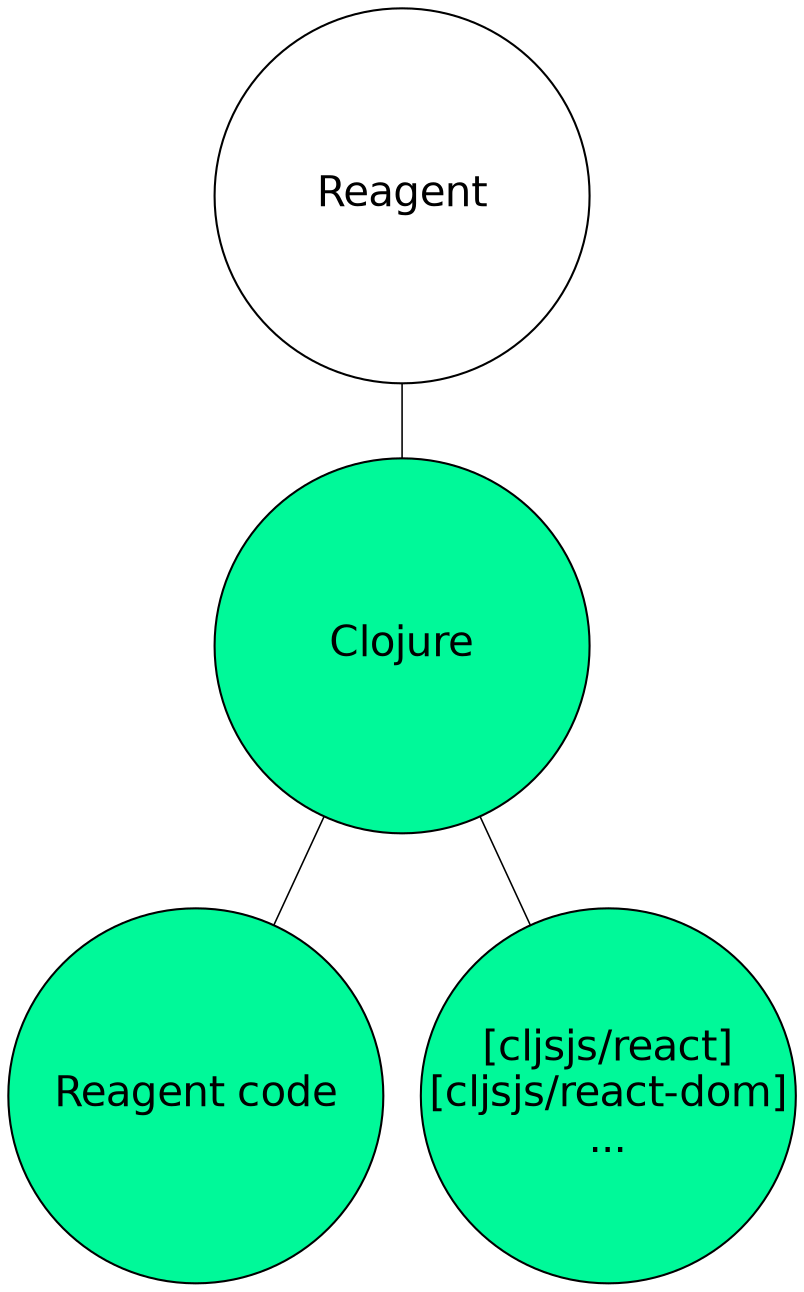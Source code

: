 graph g {
    bgcolor=transparent # RGBA (with alpha)
        splines=true # use splines for edges, if needed to avoid overlap
        overlap=scale # (try to) stretch everything if edges overlap

        node [shape=circle,
                fixedsize=true,
                 width=2.5, # relative to the underlying coordinate grid?
                 color="black", # node border color (X11 or HTML colors)
                 fillcolor=white, # node fill color (X11 or HTML colors)
                 style="filled,solid",
                 fontcolor=black, # text color (X11 or HTML colors)
                     fontname="helvetica",
                     fontsize=20]

                 edge [ penwidth=0.75, color=black ]

                 // root
                 /* root [label="Reagent", fillcolor="#D9BC71"] */
                 root [label="Reagent"]
                 reagentdetails [label="Reagent code", fillcolor="#00F999"]
                 clojure [label="Clojure" fillcolor="#00F999"]
                 cljsjsReagent [label="[cljsjs/react]\n[cljsjs/react-dom]\n..." fillcolor="#00F999"]

                 root -- clojure
                 clojure -- cljsjsReagent
                 clojure -- reagentdetails
}
